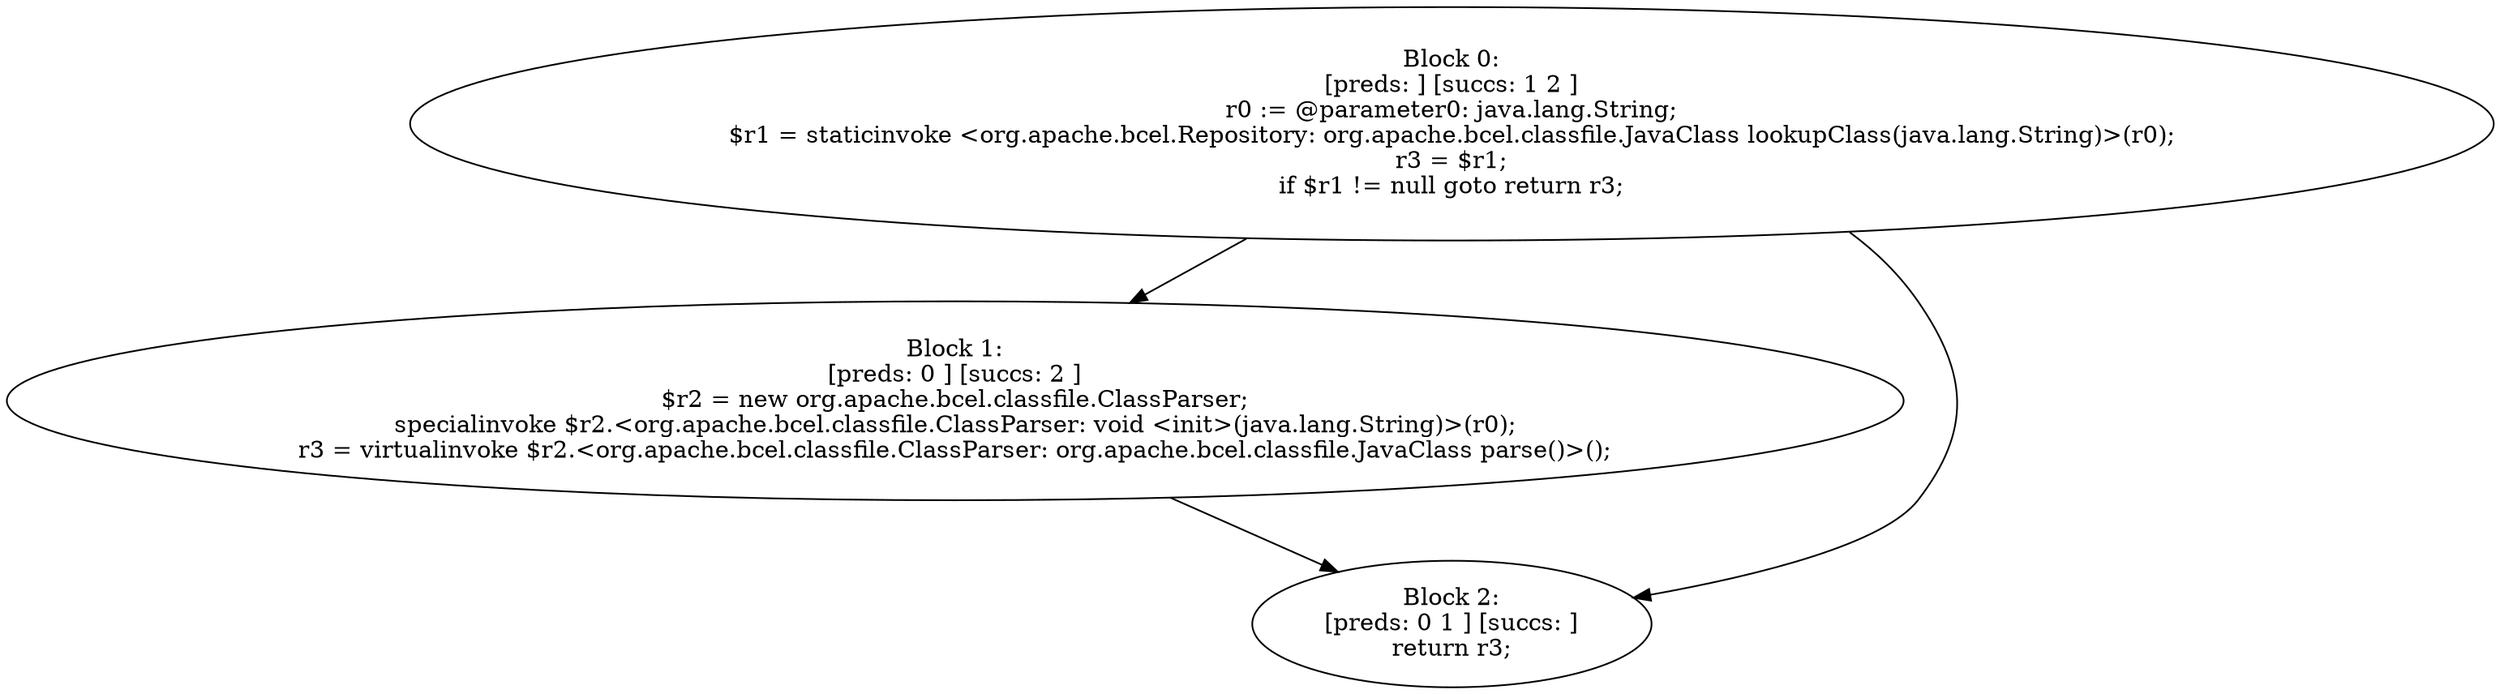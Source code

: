 digraph "unitGraph" {
    "Block 0:
[preds: ] [succs: 1 2 ]
r0 := @parameter0: java.lang.String;
$r1 = staticinvoke <org.apache.bcel.Repository: org.apache.bcel.classfile.JavaClass lookupClass(java.lang.String)>(r0);
r3 = $r1;
if $r1 != null goto return r3;
"
    "Block 1:
[preds: 0 ] [succs: 2 ]
$r2 = new org.apache.bcel.classfile.ClassParser;
specialinvoke $r2.<org.apache.bcel.classfile.ClassParser: void <init>(java.lang.String)>(r0);
r3 = virtualinvoke $r2.<org.apache.bcel.classfile.ClassParser: org.apache.bcel.classfile.JavaClass parse()>();
"
    "Block 2:
[preds: 0 1 ] [succs: ]
return r3;
"
    "Block 0:
[preds: ] [succs: 1 2 ]
r0 := @parameter0: java.lang.String;
$r1 = staticinvoke <org.apache.bcel.Repository: org.apache.bcel.classfile.JavaClass lookupClass(java.lang.String)>(r0);
r3 = $r1;
if $r1 != null goto return r3;
"->"Block 1:
[preds: 0 ] [succs: 2 ]
$r2 = new org.apache.bcel.classfile.ClassParser;
specialinvoke $r2.<org.apache.bcel.classfile.ClassParser: void <init>(java.lang.String)>(r0);
r3 = virtualinvoke $r2.<org.apache.bcel.classfile.ClassParser: org.apache.bcel.classfile.JavaClass parse()>();
";
    "Block 0:
[preds: ] [succs: 1 2 ]
r0 := @parameter0: java.lang.String;
$r1 = staticinvoke <org.apache.bcel.Repository: org.apache.bcel.classfile.JavaClass lookupClass(java.lang.String)>(r0);
r3 = $r1;
if $r1 != null goto return r3;
"->"Block 2:
[preds: 0 1 ] [succs: ]
return r3;
";
    "Block 1:
[preds: 0 ] [succs: 2 ]
$r2 = new org.apache.bcel.classfile.ClassParser;
specialinvoke $r2.<org.apache.bcel.classfile.ClassParser: void <init>(java.lang.String)>(r0);
r3 = virtualinvoke $r2.<org.apache.bcel.classfile.ClassParser: org.apache.bcel.classfile.JavaClass parse()>();
"->"Block 2:
[preds: 0 1 ] [succs: ]
return r3;
";
}
